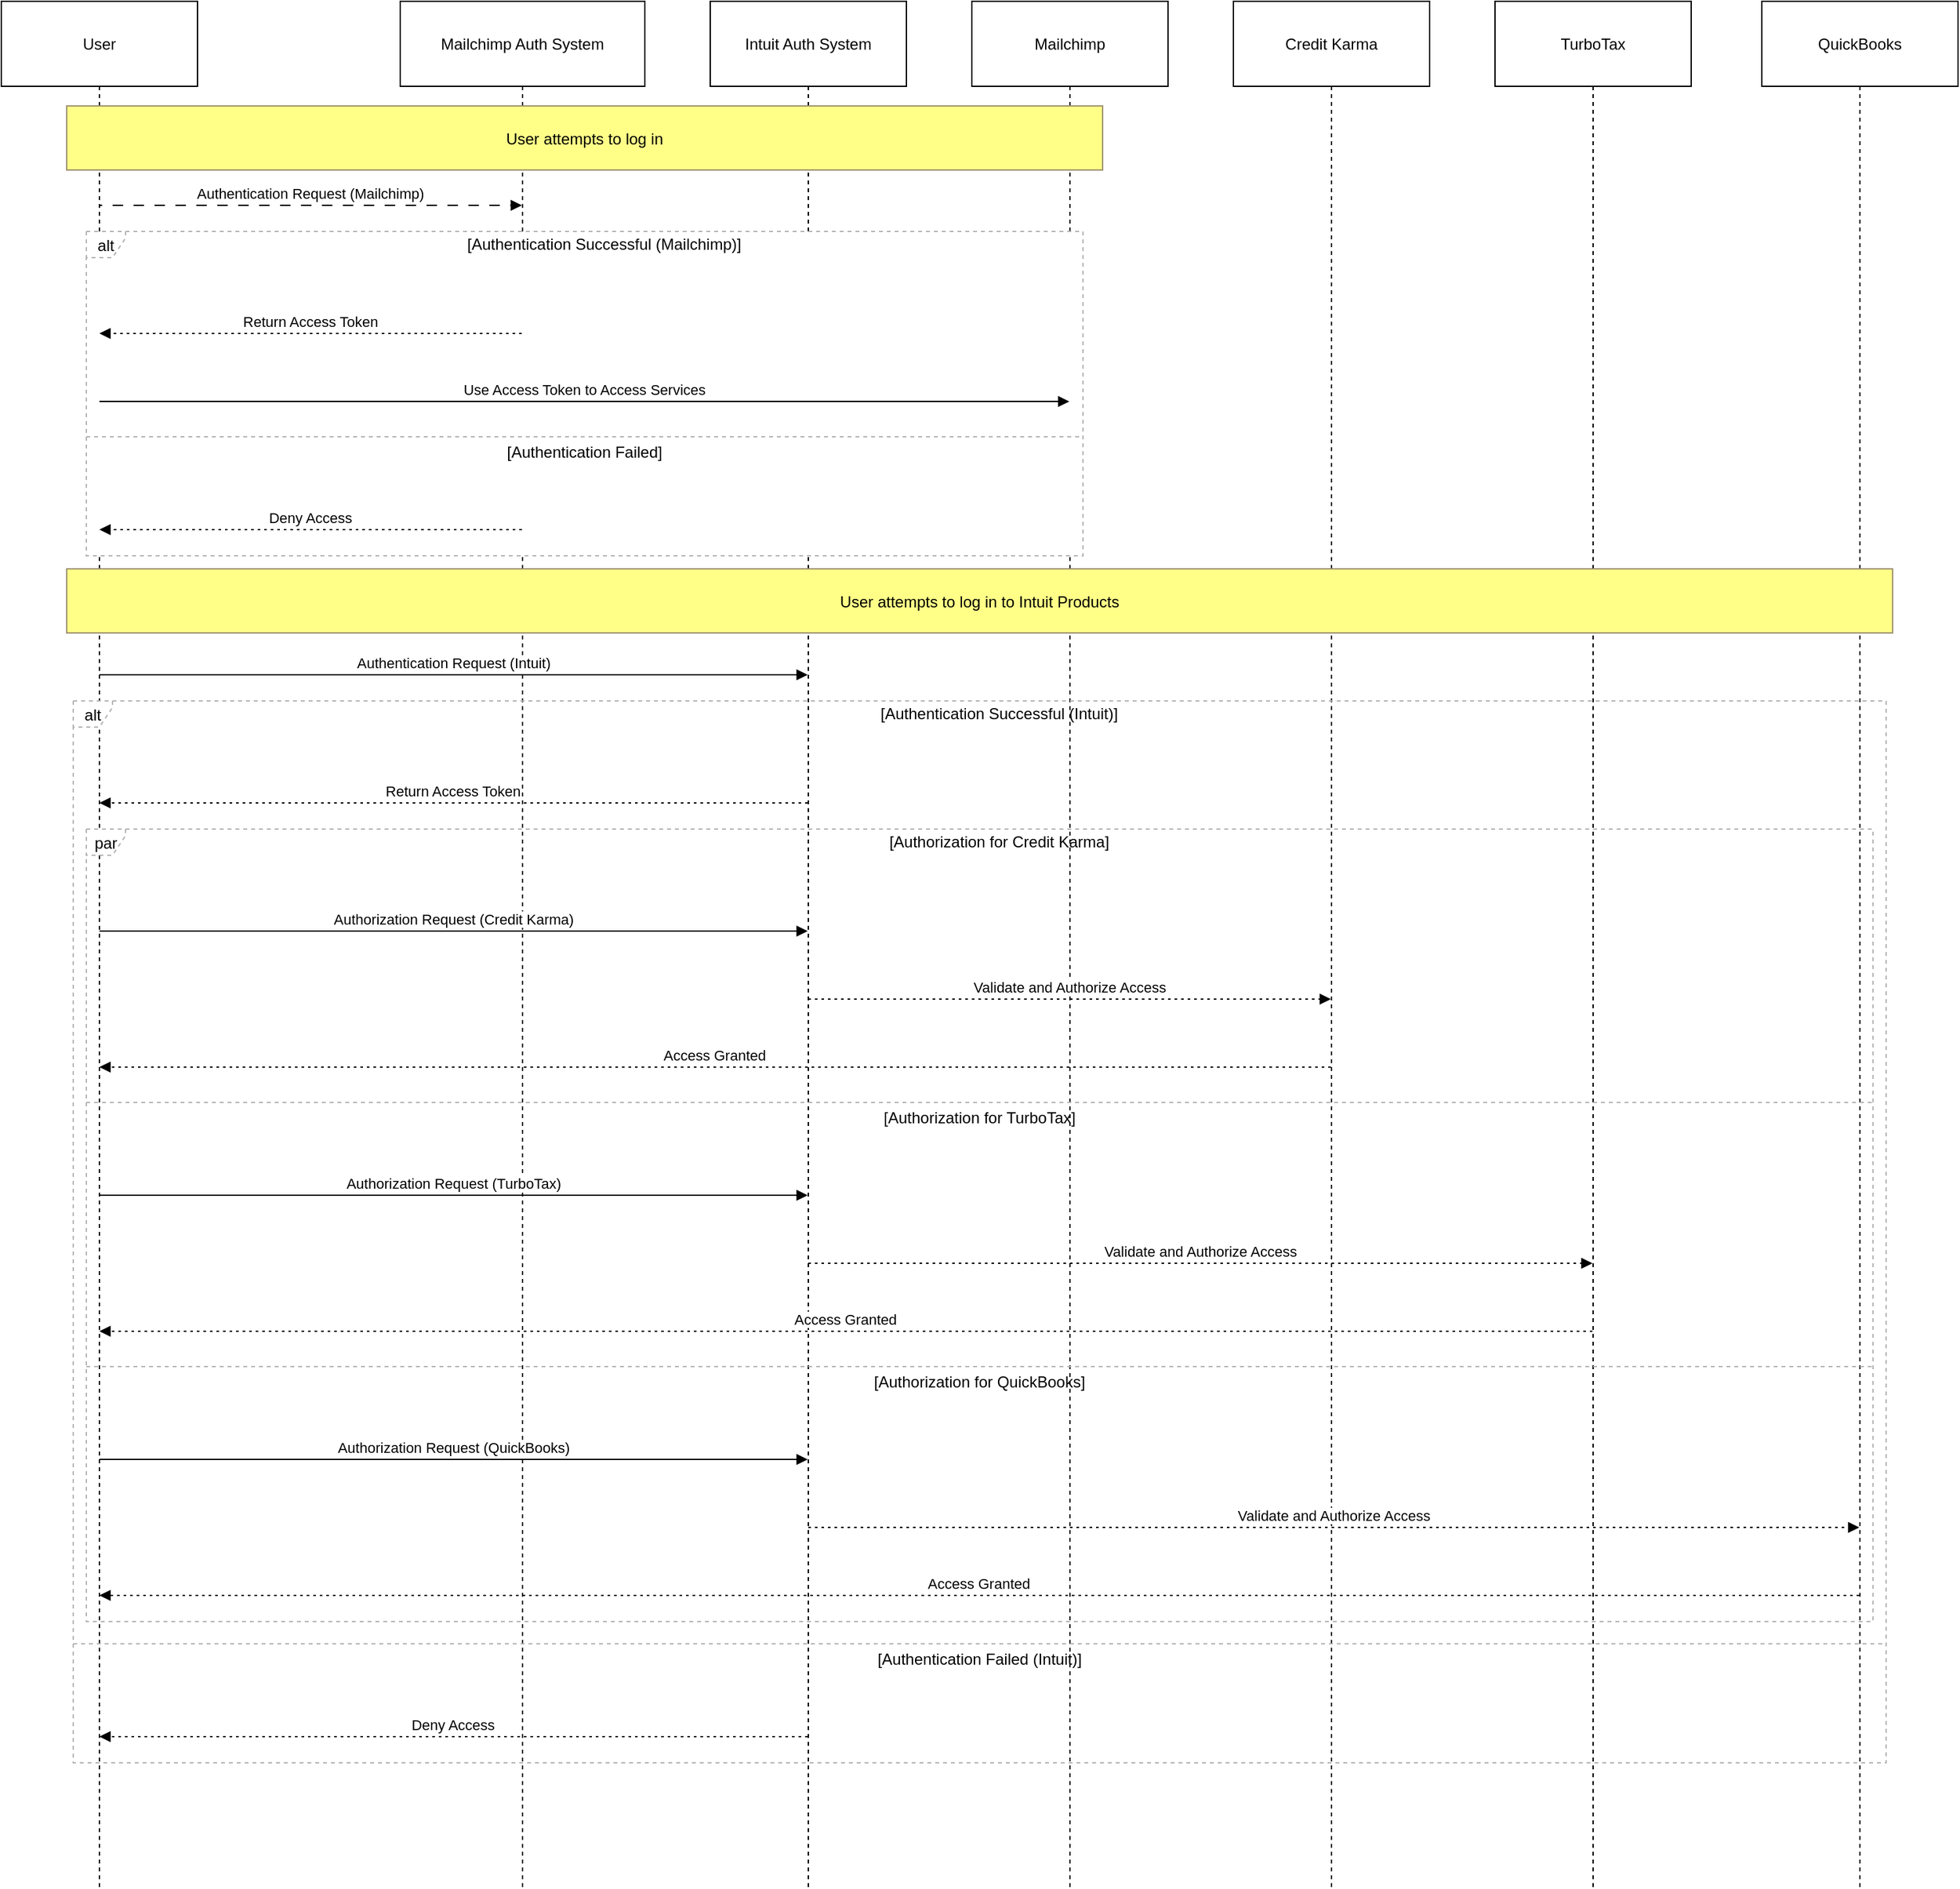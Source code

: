 <mxfile version="24.0.8" type="github">
  <diagram name="Page-1" id="kt2G00YS7mGBATeyFu_T">
    <mxGraphModel dx="2954" dy="1098" grid="1" gridSize="10" guides="1" tooltips="1" connect="1" arrows="1" fold="1" page="1" pageScale="1" pageWidth="850" pageHeight="1100" math="0" shadow="0">
      <root>
        <mxCell id="0" />
        <mxCell id="1" parent="0" />
        <mxCell id="JB_DgjQ3pSmoF9iqRw9o-1" value="User" style="shape=umlLifeline;perimeter=lifelinePerimeter;whiteSpace=wrap;container=1;dropTarget=0;collapsible=0;recursiveResize=0;outlineConnect=0;portConstraint=eastwest;newEdgeStyle={&quot;edgeStyle&quot;:&quot;elbowEdgeStyle&quot;,&quot;elbow&quot;:&quot;vertical&quot;,&quot;curved&quot;:0,&quot;rounded&quot;:0};size=65;" vertex="1" parent="1">
          <mxGeometry x="20" y="20" width="150" height="1442" as="geometry" />
        </mxCell>
        <mxCell id="JB_DgjQ3pSmoF9iqRw9o-2" value="Mailchimp Auth System" style="shape=umlLifeline;perimeter=lifelinePerimeter;whiteSpace=wrap;container=1;dropTarget=0;collapsible=0;recursiveResize=0;outlineConnect=0;portConstraint=eastwest;newEdgeStyle={&quot;edgeStyle&quot;:&quot;elbowEdgeStyle&quot;,&quot;elbow&quot;:&quot;vertical&quot;,&quot;curved&quot;:0,&quot;rounded&quot;:0};size=65;" vertex="1" parent="1">
          <mxGeometry x="325" y="20" width="187" height="1442" as="geometry" />
        </mxCell>
        <mxCell id="JB_DgjQ3pSmoF9iqRw9o-3" value="Intuit Auth System" style="shape=umlLifeline;perimeter=lifelinePerimeter;whiteSpace=wrap;container=1;dropTarget=0;collapsible=0;recursiveResize=0;outlineConnect=0;portConstraint=eastwest;newEdgeStyle={&quot;edgeStyle&quot;:&quot;elbowEdgeStyle&quot;,&quot;elbow&quot;:&quot;vertical&quot;,&quot;curved&quot;:0,&quot;rounded&quot;:0};size=65;" vertex="1" parent="1">
          <mxGeometry x="562" y="20" width="150" height="1442" as="geometry" />
        </mxCell>
        <mxCell id="JB_DgjQ3pSmoF9iqRw9o-4" value="Mailchimp" style="shape=umlLifeline;perimeter=lifelinePerimeter;whiteSpace=wrap;container=1;dropTarget=0;collapsible=0;recursiveResize=0;outlineConnect=0;portConstraint=eastwest;newEdgeStyle={&quot;edgeStyle&quot;:&quot;elbowEdgeStyle&quot;,&quot;elbow&quot;:&quot;vertical&quot;,&quot;curved&quot;:0,&quot;rounded&quot;:0};size=65;" vertex="1" parent="1">
          <mxGeometry x="762" y="20" width="150" height="1442" as="geometry" />
        </mxCell>
        <mxCell id="JB_DgjQ3pSmoF9iqRw9o-5" value="Credit Karma" style="shape=umlLifeline;perimeter=lifelinePerimeter;whiteSpace=wrap;container=1;dropTarget=0;collapsible=0;recursiveResize=0;outlineConnect=0;portConstraint=eastwest;newEdgeStyle={&quot;edgeStyle&quot;:&quot;elbowEdgeStyle&quot;,&quot;elbow&quot;:&quot;vertical&quot;,&quot;curved&quot;:0,&quot;rounded&quot;:0};size=65;" vertex="1" parent="1">
          <mxGeometry x="962" y="20" width="150" height="1442" as="geometry" />
        </mxCell>
        <mxCell id="JB_DgjQ3pSmoF9iqRw9o-6" value="TurboTax" style="shape=umlLifeline;perimeter=lifelinePerimeter;whiteSpace=wrap;container=1;dropTarget=0;collapsible=0;recursiveResize=0;outlineConnect=0;portConstraint=eastwest;newEdgeStyle={&quot;edgeStyle&quot;:&quot;elbowEdgeStyle&quot;,&quot;elbow&quot;:&quot;vertical&quot;,&quot;curved&quot;:0,&quot;rounded&quot;:0};size=65;" vertex="1" parent="1">
          <mxGeometry x="1162" y="20" width="150" height="1442" as="geometry" />
        </mxCell>
        <mxCell id="JB_DgjQ3pSmoF9iqRw9o-7" value="QuickBooks" style="shape=umlLifeline;perimeter=lifelinePerimeter;whiteSpace=wrap;container=1;dropTarget=0;collapsible=0;recursiveResize=0;outlineConnect=0;portConstraint=eastwest;newEdgeStyle={&quot;edgeStyle&quot;:&quot;elbowEdgeStyle&quot;,&quot;elbow&quot;:&quot;vertical&quot;,&quot;curved&quot;:0,&quot;rounded&quot;:0};size=65;" vertex="1" parent="1">
          <mxGeometry x="1366" y="20" width="150" height="1442" as="geometry" />
        </mxCell>
        <mxCell id="JB_DgjQ3pSmoF9iqRw9o-8" value="alt" style="shape=umlFrame;dashed=1;pointerEvents=0;dropTarget=0;strokeColor=#B3B3B3;height=20;width=30;swimlaneFillColor=default;" vertex="1" parent="1">
          <mxGeometry x="85" y="196" width="762" height="248" as="geometry" />
        </mxCell>
        <mxCell id="JB_DgjQ3pSmoF9iqRw9o-9" value="[Authentication Successful (Mailchimp)]" style="text;strokeColor=none;fillColor=none;align=center;verticalAlign=middle;whiteSpace=wrap;" vertex="1" parent="JB_DgjQ3pSmoF9iqRw9o-8">
          <mxGeometry x="30" width="732" height="20" as="geometry" />
        </mxCell>
        <mxCell id="JB_DgjQ3pSmoF9iqRw9o-10" value="[Authentication Failed]" style="shape=line;dashed=1;whiteSpace=wrap;verticalAlign=top;labelPosition=center;verticalLabelPosition=middle;align=center;strokeColor=#B3B3B3;" vertex="1" parent="JB_DgjQ3pSmoF9iqRw9o-8">
          <mxGeometry y="155" width="762" height="4" as="geometry" />
        </mxCell>
        <mxCell id="JB_DgjQ3pSmoF9iqRw9o-11" value="par" style="shape=umlFrame;dashed=1;pointerEvents=0;dropTarget=0;strokeColor=#B3B3B3;height=20;width=30" vertex="1" parent="1">
          <mxGeometry x="85" y="653" width="1366" height="606" as="geometry" />
        </mxCell>
        <mxCell id="JB_DgjQ3pSmoF9iqRw9o-12" value="[Authorization for Credit Karma]" style="text;strokeColor=none;fillColor=none;align=center;verticalAlign=middle;whiteSpace=wrap;" vertex="1" parent="JB_DgjQ3pSmoF9iqRw9o-11">
          <mxGeometry x="30" width="1336" height="20" as="geometry" />
        </mxCell>
        <mxCell id="JB_DgjQ3pSmoF9iqRw9o-13" value="[Authorization for TurboTax]" style="shape=line;dashed=1;whiteSpace=wrap;verticalAlign=top;labelPosition=center;verticalLabelPosition=middle;align=center;strokeColor=#B3B3B3;" vertex="1" parent="JB_DgjQ3pSmoF9iqRw9o-11">
          <mxGeometry y="207" width="1366" height="4" as="geometry" />
        </mxCell>
        <mxCell id="JB_DgjQ3pSmoF9iqRw9o-14" value="[Authorization for QuickBooks]" style="shape=line;dashed=1;whiteSpace=wrap;verticalAlign=top;labelPosition=center;verticalLabelPosition=middle;align=center;strokeColor=#B3B3B3;" vertex="1" parent="JB_DgjQ3pSmoF9iqRw9o-11">
          <mxGeometry y="409" width="1366" height="4" as="geometry" />
        </mxCell>
        <mxCell id="JB_DgjQ3pSmoF9iqRw9o-15" value="alt" style="shape=umlFrame;dashed=1;pointerEvents=0;dropTarget=0;strokeColor=#B3B3B3;height=20;width=30" vertex="1" parent="1">
          <mxGeometry x="75" y="555" width="1386" height="812" as="geometry" />
        </mxCell>
        <mxCell id="JB_DgjQ3pSmoF9iqRw9o-16" value="[Authentication Successful (Intuit)]" style="text;strokeColor=none;fillColor=none;align=center;verticalAlign=middle;whiteSpace=wrap;" vertex="1" parent="JB_DgjQ3pSmoF9iqRw9o-15">
          <mxGeometry x="30" width="1356" height="20" as="geometry" />
        </mxCell>
        <mxCell id="JB_DgjQ3pSmoF9iqRw9o-17" value="[Authentication Failed (Intuit)]" style="shape=line;dashed=1;whiteSpace=wrap;verticalAlign=top;labelPosition=center;verticalLabelPosition=middle;align=center;strokeColor=#B3B3B3;" vertex="1" parent="JB_DgjQ3pSmoF9iqRw9o-15">
          <mxGeometry y="719" width="1386" height="4" as="geometry" />
        </mxCell>
        <mxCell id="JB_DgjQ3pSmoF9iqRw9o-18" value="Authentication Request (Mailchimp)" style="verticalAlign=bottom;endArrow=block;edgeStyle=elbowEdgeStyle;elbow=vertical;curved=0;rounded=0;flowAnimation=1;" edge="1" parent="1" source="JB_DgjQ3pSmoF9iqRw9o-1" target="JB_DgjQ3pSmoF9iqRw9o-2">
          <mxGeometry relative="1" as="geometry">
            <Array as="points">
              <mxPoint x="267" y="176" />
            </Array>
          </mxGeometry>
        </mxCell>
        <mxCell id="JB_DgjQ3pSmoF9iqRw9o-19" value="Return Access Token" style="verticalAlign=bottom;endArrow=block;edgeStyle=elbowEdgeStyle;elbow=vertical;curved=0;rounded=0;dashed=1;dashPattern=2 3;flowAnimation=1;jumpSize=90;" edge="1" parent="1" source="JB_DgjQ3pSmoF9iqRw9o-2" target="JB_DgjQ3pSmoF9iqRw9o-1">
          <mxGeometry relative="1" as="geometry">
            <Array as="points">
              <mxPoint x="267" y="274" />
            </Array>
          </mxGeometry>
        </mxCell>
        <mxCell id="JB_DgjQ3pSmoF9iqRw9o-20" value="Use Access Token to Access Services" style="verticalAlign=bottom;endArrow=block;edgeStyle=elbowEdgeStyle;elbow=vertical;curved=0;rounded=0;" edge="1" parent="1" source="JB_DgjQ3pSmoF9iqRw9o-1" target="JB_DgjQ3pSmoF9iqRw9o-4">
          <mxGeometry relative="1" as="geometry">
            <Array as="points">
              <mxPoint x="476" y="326" />
            </Array>
          </mxGeometry>
        </mxCell>
        <mxCell id="JB_DgjQ3pSmoF9iqRw9o-21" value="Deny Access" style="verticalAlign=bottom;endArrow=block;edgeStyle=elbowEdgeStyle;elbow=vertical;curved=0;rounded=0;dashed=1;dashPattern=2 3;" edge="1" parent="1" source="JB_DgjQ3pSmoF9iqRw9o-2" target="JB_DgjQ3pSmoF9iqRw9o-1">
          <mxGeometry relative="1" as="geometry">
            <Array as="points">
              <mxPoint x="267" y="424" />
            </Array>
          </mxGeometry>
        </mxCell>
        <mxCell id="JB_DgjQ3pSmoF9iqRw9o-22" value="Authentication Request (Intuit)" style="verticalAlign=bottom;endArrow=block;edgeStyle=elbowEdgeStyle;elbow=vertical;curved=0;rounded=0;" edge="1" parent="1" source="JB_DgjQ3pSmoF9iqRw9o-1" target="JB_DgjQ3pSmoF9iqRw9o-3">
          <mxGeometry relative="1" as="geometry">
            <Array as="points">
              <mxPoint x="376" y="535" />
            </Array>
          </mxGeometry>
        </mxCell>
        <mxCell id="JB_DgjQ3pSmoF9iqRw9o-23" value="Return Access Token" style="verticalAlign=bottom;endArrow=block;edgeStyle=elbowEdgeStyle;elbow=vertical;curved=0;rounded=0;dashed=1;dashPattern=2 3;" edge="1" parent="1" source="JB_DgjQ3pSmoF9iqRw9o-3" target="JB_DgjQ3pSmoF9iqRw9o-1">
          <mxGeometry relative="1" as="geometry">
            <Array as="points">
              <mxPoint x="376" y="633" />
            </Array>
          </mxGeometry>
        </mxCell>
        <mxCell id="JB_DgjQ3pSmoF9iqRw9o-24" value="Authorization Request (Credit Karma)" style="verticalAlign=bottom;endArrow=block;edgeStyle=elbowEdgeStyle;elbow=vertical;curved=0;rounded=0;" edge="1" parent="1" source="JB_DgjQ3pSmoF9iqRw9o-1" target="JB_DgjQ3pSmoF9iqRw9o-3">
          <mxGeometry relative="1" as="geometry">
            <Array as="points">
              <mxPoint x="376" y="731" />
            </Array>
          </mxGeometry>
        </mxCell>
        <mxCell id="JB_DgjQ3pSmoF9iqRw9o-25" value="Validate and Authorize Access" style="verticalAlign=bottom;endArrow=block;edgeStyle=elbowEdgeStyle;elbow=vertical;curved=0;rounded=0;dashed=1;dashPattern=2 3;" edge="1" parent="1" source="JB_DgjQ3pSmoF9iqRw9o-3" target="JB_DgjQ3pSmoF9iqRw9o-5">
          <mxGeometry relative="1" as="geometry">
            <Array as="points">
              <mxPoint x="847" y="783" />
            </Array>
          </mxGeometry>
        </mxCell>
        <mxCell id="JB_DgjQ3pSmoF9iqRw9o-26" value="Access Granted" style="verticalAlign=bottom;endArrow=block;edgeStyle=elbowEdgeStyle;elbow=vertical;curved=0;rounded=0;dashed=1;dashPattern=2 3;" edge="1" parent="1" source="JB_DgjQ3pSmoF9iqRw9o-5" target="JB_DgjQ3pSmoF9iqRw9o-1">
          <mxGeometry relative="1" as="geometry">
            <Array as="points">
              <mxPoint x="576" y="835" />
            </Array>
          </mxGeometry>
        </mxCell>
        <mxCell id="JB_DgjQ3pSmoF9iqRw9o-27" value="Authorization Request (TurboTax)" style="verticalAlign=bottom;endArrow=block;edgeStyle=elbowEdgeStyle;elbow=vertical;curved=0;rounded=0;" edge="1" parent="1" source="JB_DgjQ3pSmoF9iqRw9o-1" target="JB_DgjQ3pSmoF9iqRw9o-3">
          <mxGeometry relative="1" as="geometry">
            <Array as="points">
              <mxPoint x="376" y="933" />
            </Array>
          </mxGeometry>
        </mxCell>
        <mxCell id="JB_DgjQ3pSmoF9iqRw9o-28" value="Validate and Authorize Access" style="verticalAlign=bottom;endArrow=block;edgeStyle=elbowEdgeStyle;elbow=vertical;curved=0;rounded=0;dashed=1;dashPattern=2 3;" edge="1" parent="1" source="JB_DgjQ3pSmoF9iqRw9o-3" target="JB_DgjQ3pSmoF9iqRw9o-6">
          <mxGeometry relative="1" as="geometry">
            <Array as="points">
              <mxPoint x="947" y="985" />
            </Array>
          </mxGeometry>
        </mxCell>
        <mxCell id="JB_DgjQ3pSmoF9iqRw9o-29" value="Access Granted" style="verticalAlign=bottom;endArrow=block;edgeStyle=elbowEdgeStyle;elbow=vertical;curved=0;rounded=0;dashed=1;dashPattern=2 3;" edge="1" parent="1" source="JB_DgjQ3pSmoF9iqRw9o-6" target="JB_DgjQ3pSmoF9iqRw9o-1">
          <mxGeometry relative="1" as="geometry">
            <Array as="points">
              <mxPoint x="676" y="1037" />
            </Array>
          </mxGeometry>
        </mxCell>
        <mxCell id="JB_DgjQ3pSmoF9iqRw9o-30" value="Authorization Request (QuickBooks)" style="verticalAlign=bottom;endArrow=block;edgeStyle=elbowEdgeStyle;elbow=vertical;curved=0;rounded=0;" edge="1" parent="1" source="JB_DgjQ3pSmoF9iqRw9o-1" target="JB_DgjQ3pSmoF9iqRw9o-3">
          <mxGeometry relative="1" as="geometry">
            <Array as="points">
              <mxPoint x="376" y="1135" />
            </Array>
          </mxGeometry>
        </mxCell>
        <mxCell id="JB_DgjQ3pSmoF9iqRw9o-31" value="Validate and Authorize Access" style="verticalAlign=bottom;endArrow=block;edgeStyle=elbowEdgeStyle;elbow=vertical;curved=0;rounded=0;dashed=1;dashPattern=2 3;" edge="1" parent="1" source="JB_DgjQ3pSmoF9iqRw9o-3" target="JB_DgjQ3pSmoF9iqRw9o-7">
          <mxGeometry relative="1" as="geometry">
            <Array as="points">
              <mxPoint x="1049" y="1187" />
            </Array>
          </mxGeometry>
        </mxCell>
        <mxCell id="JB_DgjQ3pSmoF9iqRw9o-32" value="Access Granted" style="verticalAlign=bottom;endArrow=block;edgeStyle=elbowEdgeStyle;elbow=vertical;curved=0;rounded=0;dashed=1;dashPattern=2 3;" edge="1" parent="1" source="JB_DgjQ3pSmoF9iqRw9o-7" target="JB_DgjQ3pSmoF9iqRw9o-1">
          <mxGeometry relative="1" as="geometry">
            <Array as="points">
              <mxPoint x="778" y="1239" />
            </Array>
          </mxGeometry>
        </mxCell>
        <mxCell id="JB_DgjQ3pSmoF9iqRw9o-33" value="Deny Access" style="verticalAlign=bottom;endArrow=block;edgeStyle=elbowEdgeStyle;elbow=vertical;curved=0;rounded=0;dashed=1;dashPattern=2 3;" edge="1" parent="1" source="JB_DgjQ3pSmoF9iqRw9o-3" target="JB_DgjQ3pSmoF9iqRw9o-1">
          <mxGeometry relative="1" as="geometry">
            <Array as="points">
              <mxPoint x="376" y="1347" />
            </Array>
          </mxGeometry>
        </mxCell>
        <mxCell id="JB_DgjQ3pSmoF9iqRw9o-34" value="User attempts to log in" style="fillColor=#ffff88;strokeColor=#9E916F;" vertex="1" parent="1">
          <mxGeometry x="70" y="100" width="792" height="49" as="geometry" />
        </mxCell>
        <mxCell id="JB_DgjQ3pSmoF9iqRw9o-35" value="User attempts to log in to Intuit Products" style="fillColor=#ffff88;strokeColor=#9E916F;" vertex="1" parent="1">
          <mxGeometry x="70" y="454" width="1396" height="49" as="geometry" />
        </mxCell>
      </root>
    </mxGraphModel>
  </diagram>
</mxfile>
